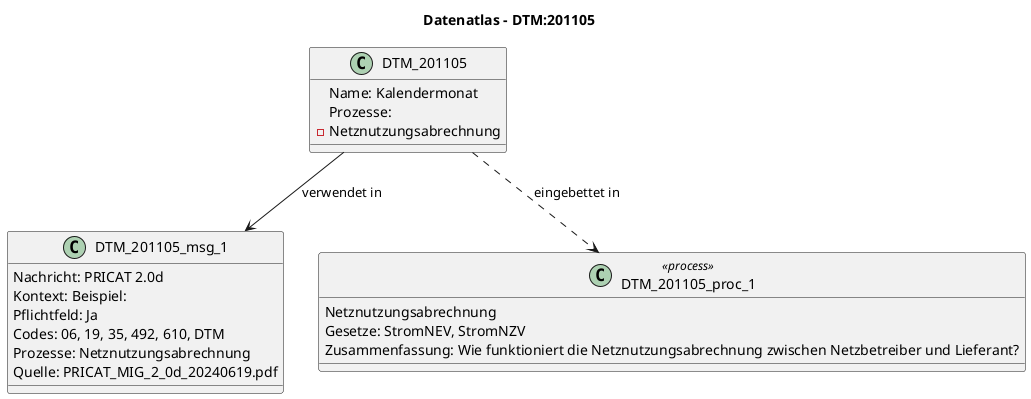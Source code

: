 @startuml
title Datenatlas – DTM:201105
class DTM_201105 {
  Name: Kalendermonat
  Prozesse:
    - Netznutzungsabrechnung
}
class DTM_201105_msg_1 {
  Nachricht: PRICAT 2.0d
  Kontext: Beispiel:
  Pflichtfeld: Ja
  Codes: 06, 19, 35, 492, 610, DTM
  Prozesse: Netznutzungsabrechnung
  Quelle: PRICAT_MIG_2_0d_20240619.pdf
}
DTM_201105 --> DTM_201105_msg_1 : verwendet in
class DTM_201105_proc_1 <<process>> {
  Netznutzungsabrechnung
  Gesetze: StromNEV, StromNZV
  Zusammenfassung: Wie funktioniert die Netznutzungsabrechnung zwischen Netzbetreiber und Lieferant?
}
DTM_201105 ..> DTM_201105_proc_1 : eingebettet in
@enduml